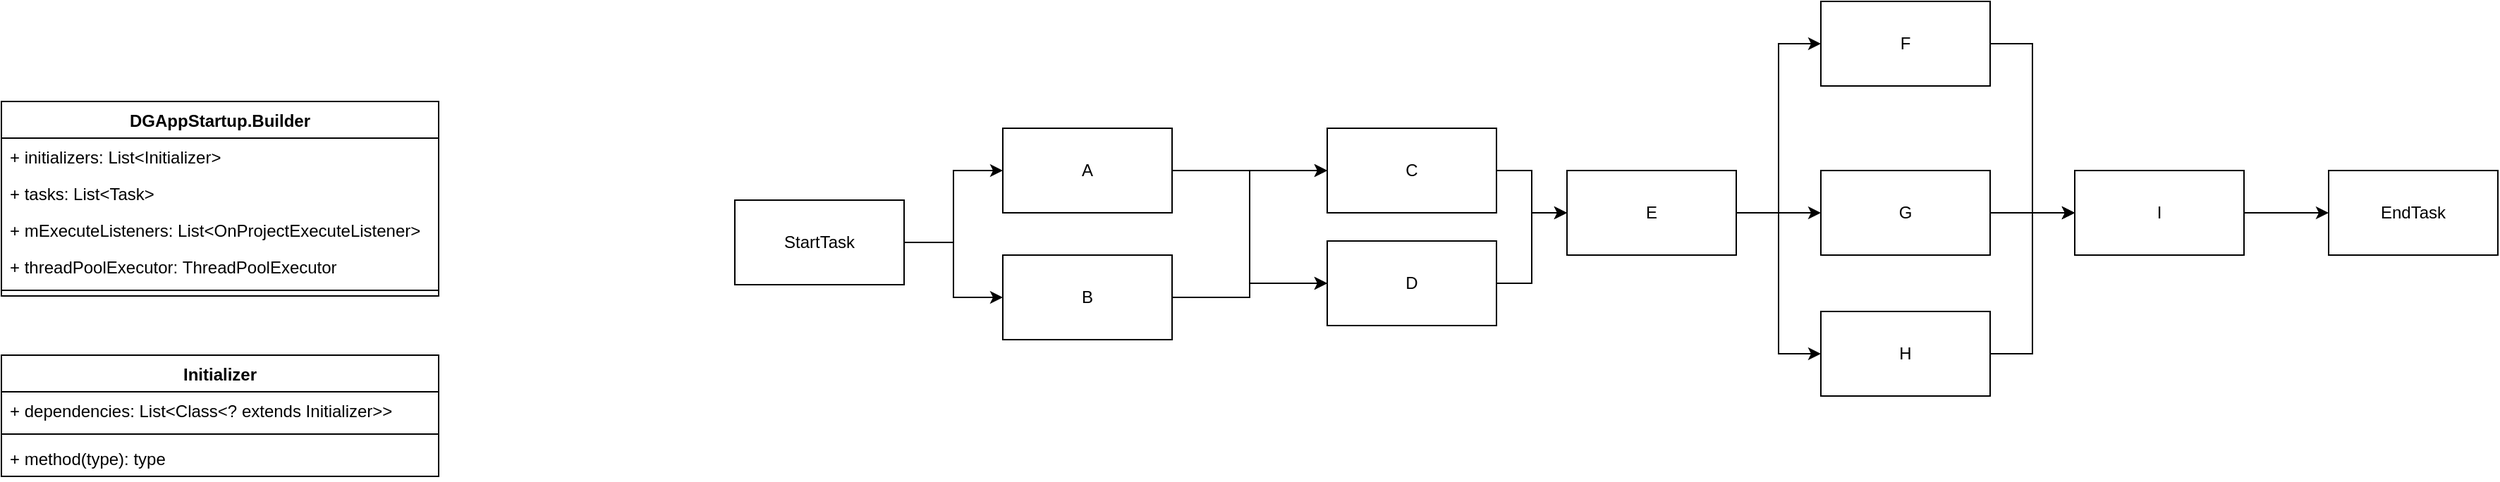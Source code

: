 <mxfile version="15.6.5" type="device"><diagram id="MeyKbQjuN0HHgmAX_Uzu" name="Page-1"><mxGraphModel dx="620" dy="462" grid="1" gridSize="10" guides="1" tooltips="1" connect="1" arrows="1" fold="1" page="1" pageScale="1" pageWidth="827" pageHeight="1169" math="0" shadow="0"><root><mxCell id="0"/><mxCell id="1" parent="0"/><mxCell id="QfohuroKuZxQN4s_sOXS-2" value="DGAppStartup.Builder" style="swimlane;fontStyle=1;align=center;verticalAlign=top;childLayout=stackLayout;horizontal=1;startSize=26;horizontalStack=0;resizeParent=1;resizeParentMax=0;resizeLast=0;collapsible=1;marginBottom=0;fontColor=default;strokeColor=default;fillColor=default;" vertex="1" parent="1"><mxGeometry x="10" y="120" width="310" height="138" as="geometry"/></mxCell><mxCell id="QfohuroKuZxQN4s_sOXS-3" value="+ initializers: List&lt;Initializer&gt; " style="text;strokeColor=none;fillColor=none;align=left;verticalAlign=top;spacingLeft=4;spacingRight=4;overflow=hidden;rotatable=0;points=[[0,0.5],[1,0.5]];portConstraint=eastwest;fontColor=default;" vertex="1" parent="QfohuroKuZxQN4s_sOXS-2"><mxGeometry y="26" width="310" height="26" as="geometry"/></mxCell><mxCell id="QfohuroKuZxQN4s_sOXS-6" value="+ tasks: List&lt;Task&gt;" style="text;strokeColor=none;fillColor=none;align=left;verticalAlign=top;spacingLeft=4;spacingRight=4;overflow=hidden;rotatable=0;points=[[0,0.5],[1,0.5]];portConstraint=eastwest;fontColor=default;" vertex="1" parent="QfohuroKuZxQN4s_sOXS-2"><mxGeometry y="52" width="310" height="26" as="geometry"/></mxCell><mxCell id="QfohuroKuZxQN4s_sOXS-8" value="+ mExecuteListeners: List&lt;OnProjectExecuteListener&gt;" style="text;strokeColor=none;fillColor=none;align=left;verticalAlign=top;spacingLeft=4;spacingRight=4;overflow=hidden;rotatable=0;points=[[0,0.5],[1,0.5]];portConstraint=eastwest;fontColor=default;" vertex="1" parent="QfohuroKuZxQN4s_sOXS-2"><mxGeometry y="78" width="310" height="26" as="geometry"/></mxCell><mxCell id="QfohuroKuZxQN4s_sOXS-7" value="+ threadPoolExecutor: ThreadPoolExecutor" style="text;strokeColor=none;fillColor=none;align=left;verticalAlign=top;spacingLeft=4;spacingRight=4;overflow=hidden;rotatable=0;points=[[0,0.5],[1,0.5]];portConstraint=eastwest;fontColor=default;" vertex="1" parent="QfohuroKuZxQN4s_sOXS-2"><mxGeometry y="104" width="310" height="26" as="geometry"/></mxCell><mxCell id="QfohuroKuZxQN4s_sOXS-4" value="" style="line;strokeWidth=1;fillColor=none;align=left;verticalAlign=middle;spacingTop=-1;spacingLeft=3;spacingRight=3;rotatable=0;labelPosition=right;points=[];portConstraint=eastwest;fontColor=default;" vertex="1" parent="QfohuroKuZxQN4s_sOXS-2"><mxGeometry y="130" width="310" height="8" as="geometry"/></mxCell><mxCell id="QfohuroKuZxQN4s_sOXS-9" value="Initializer" style="swimlane;fontStyle=1;align=center;verticalAlign=top;childLayout=stackLayout;horizontal=1;startSize=26;horizontalStack=0;resizeParent=1;resizeParentMax=0;resizeLast=0;collapsible=1;marginBottom=0;fontColor=default;strokeColor=default;fillColor=default;" vertex="1" parent="1"><mxGeometry x="10" y="300" width="310" height="86" as="geometry"/></mxCell><mxCell id="QfohuroKuZxQN4s_sOXS-10" value="+ dependencies: List&lt;Class&lt;? extends Initializer&gt;&gt; " style="text;strokeColor=none;fillColor=none;align=left;verticalAlign=top;spacingLeft=4;spacingRight=4;overflow=hidden;rotatable=0;points=[[0,0.5],[1,0.5]];portConstraint=eastwest;fontColor=default;" vertex="1" parent="QfohuroKuZxQN4s_sOXS-9"><mxGeometry y="26" width="310" height="26" as="geometry"/></mxCell><mxCell id="QfohuroKuZxQN4s_sOXS-14" value="" style="line;strokeWidth=1;fillColor=none;align=left;verticalAlign=middle;spacingTop=-1;spacingLeft=3;spacingRight=3;rotatable=0;labelPosition=right;points=[];portConstraint=eastwest;fontColor=default;" vertex="1" parent="QfohuroKuZxQN4s_sOXS-9"><mxGeometry y="52" width="310" height="8" as="geometry"/></mxCell><mxCell id="QfohuroKuZxQN4s_sOXS-20" value="+ method(type): type" style="text;strokeColor=none;fillColor=none;align=left;verticalAlign=top;spacingLeft=4;spacingRight=4;overflow=hidden;rotatable=0;points=[[0,0.5],[1,0.5]];portConstraint=eastwest;fontColor=default;" vertex="1" parent="QfohuroKuZxQN4s_sOXS-9"><mxGeometry y="60" width="310" height="26" as="geometry"/></mxCell><mxCell id="QfohuroKuZxQN4s_sOXS-25" style="edgeStyle=orthogonalEdgeStyle;rounded=0;orthogonalLoop=1;jettySize=auto;html=1;entryX=0;entryY=0.5;entryDx=0;entryDy=0;fontColor=default;strokeColor=default;labelBackgroundColor=default;" edge="1" parent="1" source="QfohuroKuZxQN4s_sOXS-21" target="QfohuroKuZxQN4s_sOXS-24"><mxGeometry relative="1" as="geometry"/></mxCell><mxCell id="QfohuroKuZxQN4s_sOXS-29" style="edgeStyle=orthogonalEdgeStyle;rounded=0;orthogonalLoop=1;jettySize=auto;html=1;entryX=0;entryY=0.5;entryDx=0;entryDy=0;fontColor=default;strokeColor=default;labelBackgroundColor=default;" edge="1" parent="1" source="QfohuroKuZxQN4s_sOXS-21" target="QfohuroKuZxQN4s_sOXS-28"><mxGeometry relative="1" as="geometry"/></mxCell><mxCell id="QfohuroKuZxQN4s_sOXS-21" value="A" style="rounded=0;whiteSpace=wrap;html=1;fontColor=default;strokeColor=default;fillColor=default;labelBackgroundColor=default;" vertex="1" parent="1"><mxGeometry x="720" y="139" width="120" height="60" as="geometry"/></mxCell><mxCell id="QfohuroKuZxQN4s_sOXS-27" style="edgeStyle=orthogonalEdgeStyle;rounded=0;orthogonalLoop=1;jettySize=auto;html=1;entryX=0;entryY=0.5;entryDx=0;entryDy=0;fontColor=default;strokeColor=default;labelBackgroundColor=default;" edge="1" parent="1" source="QfohuroKuZxQN4s_sOXS-22" target="QfohuroKuZxQN4s_sOXS-24"><mxGeometry relative="1" as="geometry"><mxPoint x="890" y="259" as="targetPoint"/></mxGeometry></mxCell><mxCell id="QfohuroKuZxQN4s_sOXS-30" style="edgeStyle=orthogonalEdgeStyle;rounded=0;orthogonalLoop=1;jettySize=auto;html=1;entryX=0;entryY=0.5;entryDx=0;entryDy=0;labelBackgroundColor=default;fontColor=default;strokeColor=default;" edge="1" parent="1" source="QfohuroKuZxQN4s_sOXS-22" target="QfohuroKuZxQN4s_sOXS-28"><mxGeometry relative="1" as="geometry"/></mxCell><mxCell id="QfohuroKuZxQN4s_sOXS-22" value="B" style="rounded=0;whiteSpace=wrap;html=1;fontColor=default;strokeColor=default;fillColor=default;labelBackgroundColor=default;" vertex="1" parent="1"><mxGeometry x="720" y="229" width="120" height="60" as="geometry"/></mxCell><mxCell id="QfohuroKuZxQN4s_sOXS-32" style="edgeStyle=orthogonalEdgeStyle;rounded=0;orthogonalLoop=1;jettySize=auto;html=1;entryX=0;entryY=0.5;entryDx=0;entryDy=0;labelBackgroundColor=default;fontColor=default;strokeColor=default;" edge="1" parent="1" source="QfohuroKuZxQN4s_sOXS-24" target="QfohuroKuZxQN4s_sOXS-31"><mxGeometry relative="1" as="geometry"/></mxCell><mxCell id="QfohuroKuZxQN4s_sOXS-24" value="C" style="rounded=0;whiteSpace=wrap;html=1;fontColor=default;strokeColor=default;fillColor=default;labelBackgroundColor=default;" vertex="1" parent="1"><mxGeometry x="950" y="139" width="120" height="60" as="geometry"/></mxCell><mxCell id="QfohuroKuZxQN4s_sOXS-33" style="edgeStyle=orthogonalEdgeStyle;rounded=0;orthogonalLoop=1;jettySize=auto;html=1;entryX=0;entryY=0.5;entryDx=0;entryDy=0;labelBackgroundColor=default;fontColor=default;strokeColor=default;" edge="1" parent="1" source="QfohuroKuZxQN4s_sOXS-28" target="QfohuroKuZxQN4s_sOXS-31"><mxGeometry relative="1" as="geometry"/></mxCell><mxCell id="QfohuroKuZxQN4s_sOXS-28" value="D" style="rounded=0;whiteSpace=wrap;html=1;fontColor=default;strokeColor=default;fillColor=default;labelBackgroundColor=default;" vertex="1" parent="1"><mxGeometry x="950" y="219" width="120" height="60" as="geometry"/></mxCell><mxCell id="QfohuroKuZxQN4s_sOXS-37" style="edgeStyle=orthogonalEdgeStyle;rounded=0;orthogonalLoop=1;jettySize=auto;html=1;entryX=0;entryY=0.5;entryDx=0;entryDy=0;labelBackgroundColor=default;fontColor=default;strokeColor=default;" edge="1" parent="1" source="QfohuroKuZxQN4s_sOXS-31" target="QfohuroKuZxQN4s_sOXS-34"><mxGeometry relative="1" as="geometry"/></mxCell><mxCell id="QfohuroKuZxQN4s_sOXS-38" style="edgeStyle=orthogonalEdgeStyle;rounded=0;orthogonalLoop=1;jettySize=auto;html=1;entryX=0;entryY=0.5;entryDx=0;entryDy=0;labelBackgroundColor=default;fontColor=default;strokeColor=default;" edge="1" parent="1" source="QfohuroKuZxQN4s_sOXS-31" target="QfohuroKuZxQN4s_sOXS-35"><mxGeometry relative="1" as="geometry"/></mxCell><mxCell id="QfohuroKuZxQN4s_sOXS-39" style="edgeStyle=orthogonalEdgeStyle;rounded=0;orthogonalLoop=1;jettySize=auto;html=1;entryX=0;entryY=0.5;entryDx=0;entryDy=0;labelBackgroundColor=default;fontColor=default;strokeColor=default;" edge="1" parent="1" source="QfohuroKuZxQN4s_sOXS-31" target="QfohuroKuZxQN4s_sOXS-36"><mxGeometry relative="1" as="geometry"/></mxCell><mxCell id="QfohuroKuZxQN4s_sOXS-31" value="E" style="rounded=0;whiteSpace=wrap;html=1;fontColor=default;strokeColor=default;fillColor=default;labelBackgroundColor=default;" vertex="1" parent="1"><mxGeometry x="1120" y="169" width="120" height="60" as="geometry"/></mxCell><mxCell id="QfohuroKuZxQN4s_sOXS-41" style="edgeStyle=orthogonalEdgeStyle;rounded=0;orthogonalLoop=1;jettySize=auto;html=1;entryX=0;entryY=0.5;entryDx=0;entryDy=0;labelBackgroundColor=default;fontColor=default;strokeColor=default;" edge="1" parent="1" source="QfohuroKuZxQN4s_sOXS-34" target="QfohuroKuZxQN4s_sOXS-40"><mxGeometry relative="1" as="geometry"/></mxCell><mxCell id="QfohuroKuZxQN4s_sOXS-34" value="F" style="rounded=0;whiteSpace=wrap;html=1;fontColor=default;strokeColor=default;fillColor=default;labelBackgroundColor=default;" vertex="1" parent="1"><mxGeometry x="1300" y="49" width="120" height="60" as="geometry"/></mxCell><mxCell id="QfohuroKuZxQN4s_sOXS-42" style="edgeStyle=orthogonalEdgeStyle;rounded=0;orthogonalLoop=1;jettySize=auto;html=1;entryX=0;entryY=0.5;entryDx=0;entryDy=0;labelBackgroundColor=default;fontColor=default;strokeColor=default;" edge="1" parent="1" source="QfohuroKuZxQN4s_sOXS-35" target="QfohuroKuZxQN4s_sOXS-40"><mxGeometry relative="1" as="geometry"/></mxCell><mxCell id="QfohuroKuZxQN4s_sOXS-35" value="G" style="rounded=0;whiteSpace=wrap;html=1;fontColor=default;strokeColor=default;fillColor=default;labelBackgroundColor=default;" vertex="1" parent="1"><mxGeometry x="1300" y="169" width="120" height="60" as="geometry"/></mxCell><mxCell id="QfohuroKuZxQN4s_sOXS-43" style="edgeStyle=orthogonalEdgeStyle;rounded=0;orthogonalLoop=1;jettySize=auto;html=1;entryX=0;entryY=0.5;entryDx=0;entryDy=0;labelBackgroundColor=default;fontColor=default;strokeColor=default;" edge="1" parent="1" source="QfohuroKuZxQN4s_sOXS-36" target="QfohuroKuZxQN4s_sOXS-40"><mxGeometry relative="1" as="geometry"/></mxCell><mxCell id="QfohuroKuZxQN4s_sOXS-36" value="H" style="rounded=0;whiteSpace=wrap;html=1;fontColor=default;strokeColor=default;fillColor=default;labelBackgroundColor=default;" vertex="1" parent="1"><mxGeometry x="1300" y="269" width="120" height="60" as="geometry"/></mxCell><mxCell id="QfohuroKuZxQN4s_sOXS-48" style="edgeStyle=orthogonalEdgeStyle;rounded=0;orthogonalLoop=1;jettySize=auto;html=1;entryX=0;entryY=0.5;entryDx=0;entryDy=0;labelBackgroundColor=default;fontColor=default;strokeColor=default;" edge="1" parent="1" source="QfohuroKuZxQN4s_sOXS-40" target="QfohuroKuZxQN4s_sOXS-47"><mxGeometry relative="1" as="geometry"/></mxCell><mxCell id="QfohuroKuZxQN4s_sOXS-40" value="I" style="rounded=0;whiteSpace=wrap;html=1;fontColor=default;strokeColor=default;fillColor=default;labelBackgroundColor=default;" vertex="1" parent="1"><mxGeometry x="1480" y="169" width="120" height="60" as="geometry"/></mxCell><mxCell id="QfohuroKuZxQN4s_sOXS-45" style="edgeStyle=orthogonalEdgeStyle;rounded=0;orthogonalLoop=1;jettySize=auto;html=1;entryX=0;entryY=0.5;entryDx=0;entryDy=0;labelBackgroundColor=default;fontColor=default;strokeColor=default;" edge="1" parent="1" source="QfohuroKuZxQN4s_sOXS-44" target="QfohuroKuZxQN4s_sOXS-21"><mxGeometry relative="1" as="geometry"/></mxCell><mxCell id="QfohuroKuZxQN4s_sOXS-46" style="edgeStyle=orthogonalEdgeStyle;rounded=0;orthogonalLoop=1;jettySize=auto;html=1;entryX=0;entryY=0.5;entryDx=0;entryDy=0;labelBackgroundColor=default;fontColor=default;strokeColor=default;" edge="1" parent="1" source="QfohuroKuZxQN4s_sOXS-44" target="QfohuroKuZxQN4s_sOXS-22"><mxGeometry relative="1" as="geometry"/></mxCell><mxCell id="QfohuroKuZxQN4s_sOXS-44" value="StartTask" style="rounded=0;whiteSpace=wrap;html=1;fontColor=default;strokeColor=default;fillColor=default;labelBackgroundColor=default;" vertex="1" parent="1"><mxGeometry x="530" y="190" width="120" height="60" as="geometry"/></mxCell><mxCell id="QfohuroKuZxQN4s_sOXS-47" value="EndTask" style="rounded=0;whiteSpace=wrap;html=1;fontColor=default;strokeColor=default;fillColor=default;labelBackgroundColor=default;" vertex="1" parent="1"><mxGeometry x="1660" y="169" width="120" height="60" as="geometry"/></mxCell></root></mxGraphModel></diagram></mxfile>